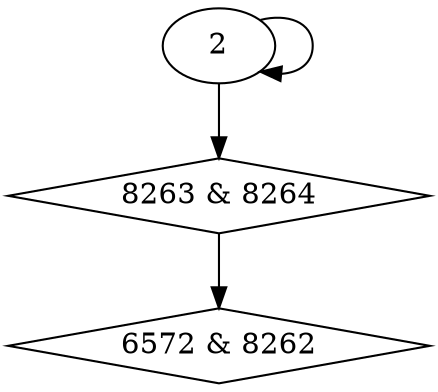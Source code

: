 digraph {
0 [label = "6572 & 8262", shape = diamond];
1 [label = "8263 & 8264", shape = diamond];
1 -> 0;
2 -> 1;
2 -> 2;
}
